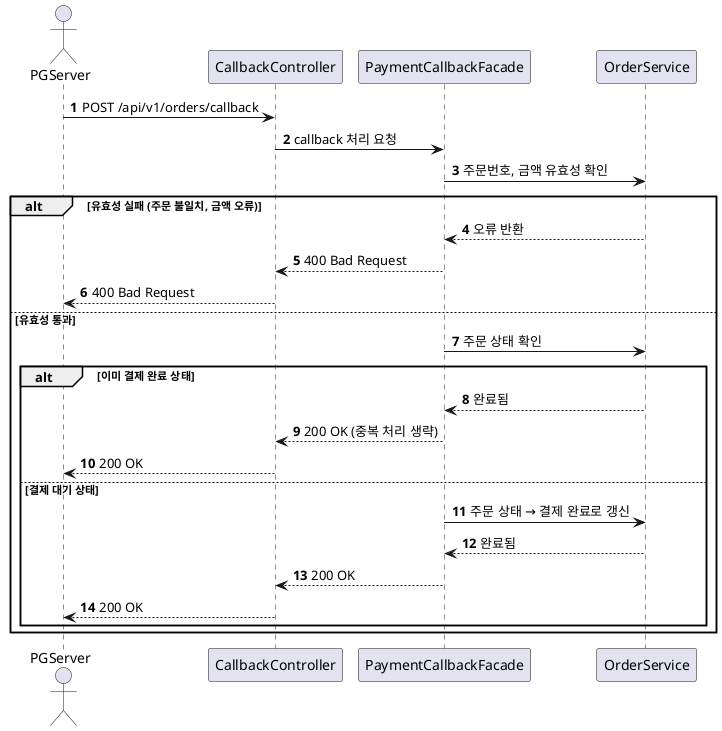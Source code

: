 @startuml
'https://plantuml.com/sequence-diagram

autonumber

actor PGServer
participant CallbackController
participant PaymentCallbackFacade
participant OrderService

PGServer -> CallbackController : POST /api/v1/orders/callback
CallbackController -> PaymentCallbackFacade : callback 처리 요청

PaymentCallbackFacade -> OrderService : 주문번호, 금액 유효성 확인
alt 유효성 실패 (주문 불일치, 금액 오류)
    OrderService --> PaymentCallbackFacade : 오류 반환
    PaymentCallbackFacade --> CallbackController : 400 Bad Request
    CallbackController --> PGServer : 400 Bad Request
else 유효성 통과
    PaymentCallbackFacade -> OrderService : 주문 상태 확인
    alt 이미 결제 완료 상태
        OrderService --> PaymentCallbackFacade : 완료됨
        PaymentCallbackFacade --> CallbackController : 200 OK (중복 처리 생략)
        CallbackController --> PGServer : 200 OK
    else 결제 대기 상태
        PaymentCallbackFacade -> OrderService : 주문 상태 → 결제 완료로 갱신
        OrderService --> PaymentCallbackFacade : 완료됨
        PaymentCallbackFacade --> CallbackController : 200 OK
        CallbackController --> PGServer : 200 OK
    end
end
@enduml
